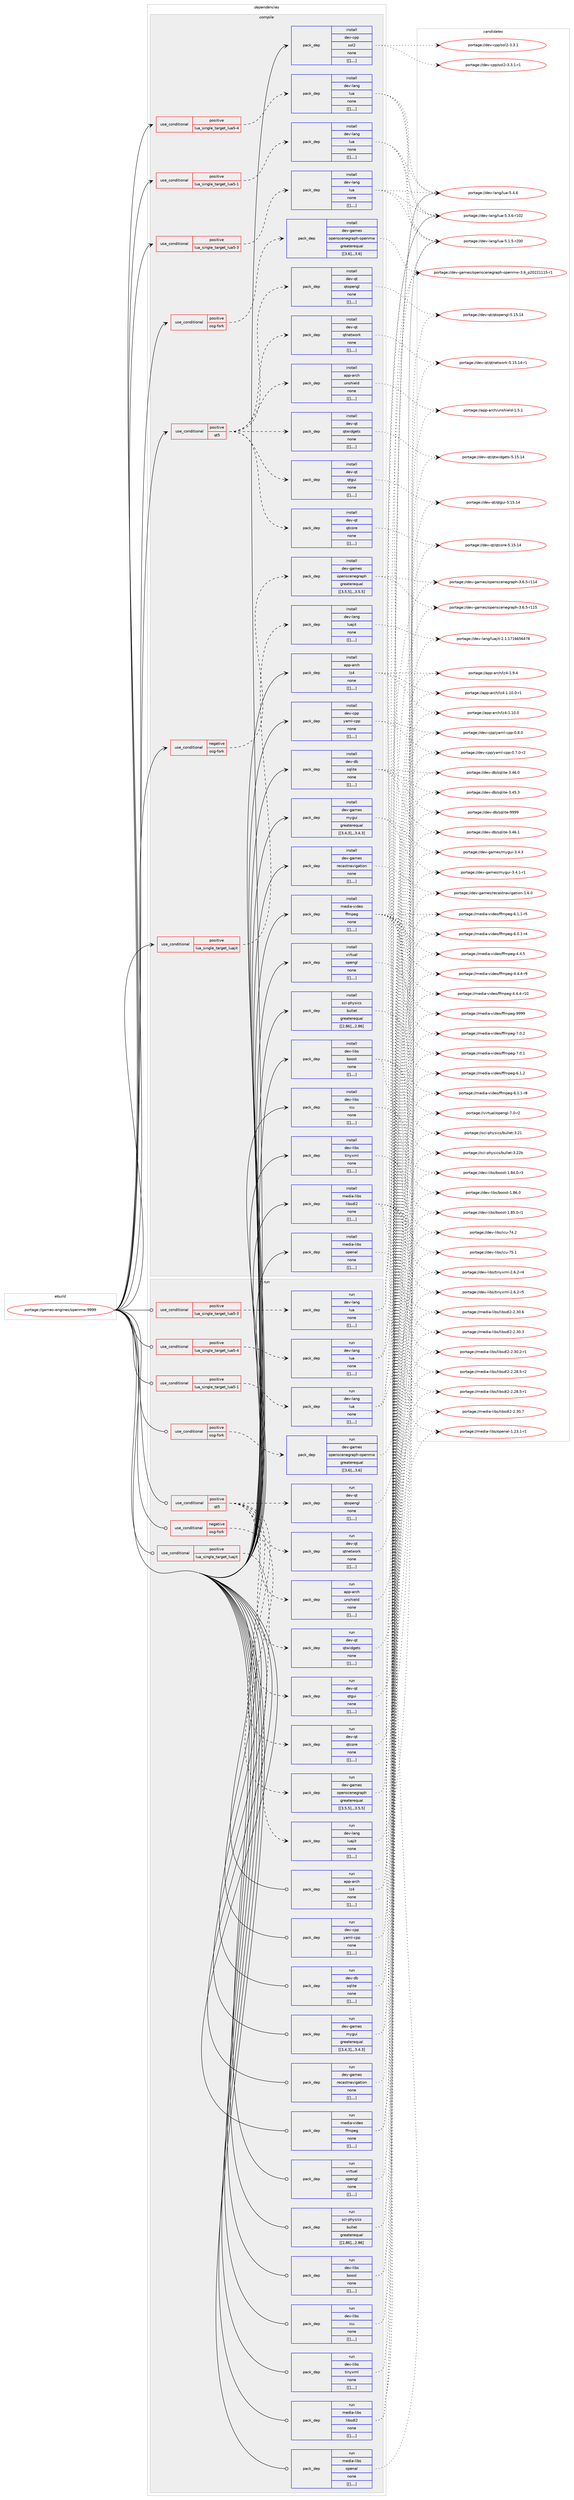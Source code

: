 digraph prolog {

# *************
# Graph options
# *************

newrank=true;
concentrate=true;
compound=true;
graph [rankdir=LR,fontname=Helvetica,fontsize=10,ranksep=1.5];#, ranksep=2.5, nodesep=0.2];
edge  [arrowhead=vee];
node  [fontname=Helvetica,fontsize=10];

# **********
# The ebuild
# **********

subgraph cluster_leftcol {
color=gray;
label=<<i>ebuild</i>>;
id [label="portage://games-engines/openmw-9999", color=red, width=4, href="../games-engines/openmw-9999.svg"];
}

# ****************
# The dependencies
# ****************

subgraph cluster_midcol {
color=gray;
label=<<i>dependencies</i>>;
subgraph cluster_compile {
fillcolor="#eeeeee";
style=filled;
label=<<i>compile</i>>;
subgraph cond65527 {
dependency232810 [label=<<TABLE BORDER="0" CELLBORDER="1" CELLSPACING="0" CELLPADDING="4"><TR><TD ROWSPAN="3" CELLPADDING="10">use_conditional</TD></TR><TR><TD>negative</TD></TR><TR><TD>osg-fork</TD></TR></TABLE>>, shape=none, color=red];
subgraph pack165798 {
dependency232811 [label=<<TABLE BORDER="0" CELLBORDER="1" CELLSPACING="0" CELLPADDING="4" WIDTH="220"><TR><TD ROWSPAN="6" CELLPADDING="30">pack_dep</TD></TR><TR><TD WIDTH="110">install</TD></TR><TR><TD>dev-games</TD></TR><TR><TD>openscenegraph</TD></TR><TR><TD>greaterequal</TD></TR><TR><TD>[[3,5,5],,,3.5.5]</TD></TR></TABLE>>, shape=none, color=blue];
}
dependency232810:e -> dependency232811:w [weight=20,style="dashed",arrowhead="vee"];
}
id:e -> dependency232810:w [weight=20,style="solid",arrowhead="vee"];
subgraph cond65528 {
dependency232812 [label=<<TABLE BORDER="0" CELLBORDER="1" CELLSPACING="0" CELLPADDING="4"><TR><TD ROWSPAN="3" CELLPADDING="10">use_conditional</TD></TR><TR><TD>positive</TD></TR><TR><TD>lua_single_target_lua5-1</TD></TR></TABLE>>, shape=none, color=red];
subgraph pack165799 {
dependency232813 [label=<<TABLE BORDER="0" CELLBORDER="1" CELLSPACING="0" CELLPADDING="4" WIDTH="220"><TR><TD ROWSPAN="6" CELLPADDING="30">pack_dep</TD></TR><TR><TD WIDTH="110">install</TD></TR><TR><TD>dev-lang</TD></TR><TR><TD>lua</TD></TR><TR><TD>none</TD></TR><TR><TD>[[],,,,]</TD></TR></TABLE>>, shape=none, color=blue];
}
dependency232812:e -> dependency232813:w [weight=20,style="dashed",arrowhead="vee"];
}
id:e -> dependency232812:w [weight=20,style="solid",arrowhead="vee"];
subgraph cond65529 {
dependency232814 [label=<<TABLE BORDER="0" CELLBORDER="1" CELLSPACING="0" CELLPADDING="4"><TR><TD ROWSPAN="3" CELLPADDING="10">use_conditional</TD></TR><TR><TD>positive</TD></TR><TR><TD>lua_single_target_lua5-3</TD></TR></TABLE>>, shape=none, color=red];
subgraph pack165800 {
dependency232815 [label=<<TABLE BORDER="0" CELLBORDER="1" CELLSPACING="0" CELLPADDING="4" WIDTH="220"><TR><TD ROWSPAN="6" CELLPADDING="30">pack_dep</TD></TR><TR><TD WIDTH="110">install</TD></TR><TR><TD>dev-lang</TD></TR><TR><TD>lua</TD></TR><TR><TD>none</TD></TR><TR><TD>[[],,,,]</TD></TR></TABLE>>, shape=none, color=blue];
}
dependency232814:e -> dependency232815:w [weight=20,style="dashed",arrowhead="vee"];
}
id:e -> dependency232814:w [weight=20,style="solid",arrowhead="vee"];
subgraph cond65530 {
dependency232816 [label=<<TABLE BORDER="0" CELLBORDER="1" CELLSPACING="0" CELLPADDING="4"><TR><TD ROWSPAN="3" CELLPADDING="10">use_conditional</TD></TR><TR><TD>positive</TD></TR><TR><TD>lua_single_target_lua5-4</TD></TR></TABLE>>, shape=none, color=red];
subgraph pack165801 {
dependency232817 [label=<<TABLE BORDER="0" CELLBORDER="1" CELLSPACING="0" CELLPADDING="4" WIDTH="220"><TR><TD ROWSPAN="6" CELLPADDING="30">pack_dep</TD></TR><TR><TD WIDTH="110">install</TD></TR><TR><TD>dev-lang</TD></TR><TR><TD>lua</TD></TR><TR><TD>none</TD></TR><TR><TD>[[],,,,]</TD></TR></TABLE>>, shape=none, color=blue];
}
dependency232816:e -> dependency232817:w [weight=20,style="dashed",arrowhead="vee"];
}
id:e -> dependency232816:w [weight=20,style="solid",arrowhead="vee"];
subgraph cond65531 {
dependency232818 [label=<<TABLE BORDER="0" CELLBORDER="1" CELLSPACING="0" CELLPADDING="4"><TR><TD ROWSPAN="3" CELLPADDING="10">use_conditional</TD></TR><TR><TD>positive</TD></TR><TR><TD>lua_single_target_luajit</TD></TR></TABLE>>, shape=none, color=red];
subgraph pack165802 {
dependency232819 [label=<<TABLE BORDER="0" CELLBORDER="1" CELLSPACING="0" CELLPADDING="4" WIDTH="220"><TR><TD ROWSPAN="6" CELLPADDING="30">pack_dep</TD></TR><TR><TD WIDTH="110">install</TD></TR><TR><TD>dev-lang</TD></TR><TR><TD>luajit</TD></TR><TR><TD>none</TD></TR><TR><TD>[[],,,,]</TD></TR></TABLE>>, shape=none, color=blue];
}
dependency232818:e -> dependency232819:w [weight=20,style="dashed",arrowhead="vee"];
}
id:e -> dependency232818:w [weight=20,style="solid",arrowhead="vee"];
subgraph cond65532 {
dependency232820 [label=<<TABLE BORDER="0" CELLBORDER="1" CELLSPACING="0" CELLPADDING="4"><TR><TD ROWSPAN="3" CELLPADDING="10">use_conditional</TD></TR><TR><TD>positive</TD></TR><TR><TD>osg-fork</TD></TR></TABLE>>, shape=none, color=red];
subgraph pack165803 {
dependency232821 [label=<<TABLE BORDER="0" CELLBORDER="1" CELLSPACING="0" CELLPADDING="4" WIDTH="220"><TR><TD ROWSPAN="6" CELLPADDING="30">pack_dep</TD></TR><TR><TD WIDTH="110">install</TD></TR><TR><TD>dev-games</TD></TR><TR><TD>openscenegraph-openmw</TD></TR><TR><TD>greaterequal</TD></TR><TR><TD>[[3,6],,,3.6]</TD></TR></TABLE>>, shape=none, color=blue];
}
dependency232820:e -> dependency232821:w [weight=20,style="dashed",arrowhead="vee"];
}
id:e -> dependency232820:w [weight=20,style="solid",arrowhead="vee"];
subgraph cond65533 {
dependency232822 [label=<<TABLE BORDER="0" CELLBORDER="1" CELLSPACING="0" CELLPADDING="4"><TR><TD ROWSPAN="3" CELLPADDING="10">use_conditional</TD></TR><TR><TD>positive</TD></TR><TR><TD>qt5</TD></TR></TABLE>>, shape=none, color=red];
subgraph pack165804 {
dependency232823 [label=<<TABLE BORDER="0" CELLBORDER="1" CELLSPACING="0" CELLPADDING="4" WIDTH="220"><TR><TD ROWSPAN="6" CELLPADDING="30">pack_dep</TD></TR><TR><TD WIDTH="110">install</TD></TR><TR><TD>app-arch</TD></TR><TR><TD>unshield</TD></TR><TR><TD>none</TD></TR><TR><TD>[[],,,,]</TD></TR></TABLE>>, shape=none, color=blue];
}
dependency232822:e -> dependency232823:w [weight=20,style="dashed",arrowhead="vee"];
subgraph pack165805 {
dependency232824 [label=<<TABLE BORDER="0" CELLBORDER="1" CELLSPACING="0" CELLPADDING="4" WIDTH="220"><TR><TD ROWSPAN="6" CELLPADDING="30">pack_dep</TD></TR><TR><TD WIDTH="110">install</TD></TR><TR><TD>dev-qt</TD></TR><TR><TD>qtcore</TD></TR><TR><TD>none</TD></TR><TR><TD>[[],,,,]</TD></TR></TABLE>>, shape=none, color=blue];
}
dependency232822:e -> dependency232824:w [weight=20,style="dashed",arrowhead="vee"];
subgraph pack165806 {
dependency232825 [label=<<TABLE BORDER="0" CELLBORDER="1" CELLSPACING="0" CELLPADDING="4" WIDTH="220"><TR><TD ROWSPAN="6" CELLPADDING="30">pack_dep</TD></TR><TR><TD WIDTH="110">install</TD></TR><TR><TD>dev-qt</TD></TR><TR><TD>qtgui</TD></TR><TR><TD>none</TD></TR><TR><TD>[[],,,,]</TD></TR></TABLE>>, shape=none, color=blue];
}
dependency232822:e -> dependency232825:w [weight=20,style="dashed",arrowhead="vee"];
subgraph pack165807 {
dependency232826 [label=<<TABLE BORDER="0" CELLBORDER="1" CELLSPACING="0" CELLPADDING="4" WIDTH="220"><TR><TD ROWSPAN="6" CELLPADDING="30">pack_dep</TD></TR><TR><TD WIDTH="110">install</TD></TR><TR><TD>dev-qt</TD></TR><TR><TD>qtnetwork</TD></TR><TR><TD>none</TD></TR><TR><TD>[[],,,,]</TD></TR></TABLE>>, shape=none, color=blue];
}
dependency232822:e -> dependency232826:w [weight=20,style="dashed",arrowhead="vee"];
subgraph pack165808 {
dependency232827 [label=<<TABLE BORDER="0" CELLBORDER="1" CELLSPACING="0" CELLPADDING="4" WIDTH="220"><TR><TD ROWSPAN="6" CELLPADDING="30">pack_dep</TD></TR><TR><TD WIDTH="110">install</TD></TR><TR><TD>dev-qt</TD></TR><TR><TD>qtopengl</TD></TR><TR><TD>none</TD></TR><TR><TD>[[],,,,]</TD></TR></TABLE>>, shape=none, color=blue];
}
dependency232822:e -> dependency232827:w [weight=20,style="dashed",arrowhead="vee"];
subgraph pack165809 {
dependency232828 [label=<<TABLE BORDER="0" CELLBORDER="1" CELLSPACING="0" CELLPADDING="4" WIDTH="220"><TR><TD ROWSPAN="6" CELLPADDING="30">pack_dep</TD></TR><TR><TD WIDTH="110">install</TD></TR><TR><TD>dev-qt</TD></TR><TR><TD>qtwidgets</TD></TR><TR><TD>none</TD></TR><TR><TD>[[],,,,]</TD></TR></TABLE>>, shape=none, color=blue];
}
dependency232822:e -> dependency232828:w [weight=20,style="dashed",arrowhead="vee"];
}
id:e -> dependency232822:w [weight=20,style="solid",arrowhead="vee"];
subgraph pack165810 {
dependency232829 [label=<<TABLE BORDER="0" CELLBORDER="1" CELLSPACING="0" CELLPADDING="4" WIDTH="220"><TR><TD ROWSPAN="6" CELLPADDING="30">pack_dep</TD></TR><TR><TD WIDTH="110">install</TD></TR><TR><TD>app-arch</TD></TR><TR><TD>lz4</TD></TR><TR><TD>none</TD></TR><TR><TD>[[],,,,]</TD></TR></TABLE>>, shape=none, color=blue];
}
id:e -> dependency232829:w [weight=20,style="solid",arrowhead="vee"];
subgraph pack165811 {
dependency232830 [label=<<TABLE BORDER="0" CELLBORDER="1" CELLSPACING="0" CELLPADDING="4" WIDTH="220"><TR><TD ROWSPAN="6" CELLPADDING="30">pack_dep</TD></TR><TR><TD WIDTH="110">install</TD></TR><TR><TD>dev-cpp</TD></TR><TR><TD>sol2</TD></TR><TR><TD>none</TD></TR><TR><TD>[[],,,,]</TD></TR></TABLE>>, shape=none, color=blue];
}
id:e -> dependency232830:w [weight=20,style="solid",arrowhead="vee"];
subgraph pack165812 {
dependency232831 [label=<<TABLE BORDER="0" CELLBORDER="1" CELLSPACING="0" CELLPADDING="4" WIDTH="220"><TR><TD ROWSPAN="6" CELLPADDING="30">pack_dep</TD></TR><TR><TD WIDTH="110">install</TD></TR><TR><TD>dev-cpp</TD></TR><TR><TD>yaml-cpp</TD></TR><TR><TD>none</TD></TR><TR><TD>[[],,,,]</TD></TR></TABLE>>, shape=none, color=blue];
}
id:e -> dependency232831:w [weight=20,style="solid",arrowhead="vee"];
subgraph pack165813 {
dependency232832 [label=<<TABLE BORDER="0" CELLBORDER="1" CELLSPACING="0" CELLPADDING="4" WIDTH="220"><TR><TD ROWSPAN="6" CELLPADDING="30">pack_dep</TD></TR><TR><TD WIDTH="110">install</TD></TR><TR><TD>dev-db</TD></TR><TR><TD>sqlite</TD></TR><TR><TD>none</TD></TR><TR><TD>[[],,,,]</TD></TR></TABLE>>, shape=none, color=blue];
}
id:e -> dependency232832:w [weight=20,style="solid",arrowhead="vee"];
subgraph pack165814 {
dependency232833 [label=<<TABLE BORDER="0" CELLBORDER="1" CELLSPACING="0" CELLPADDING="4" WIDTH="220"><TR><TD ROWSPAN="6" CELLPADDING="30">pack_dep</TD></TR><TR><TD WIDTH="110">install</TD></TR><TR><TD>dev-games</TD></TR><TR><TD>mygui</TD></TR><TR><TD>greaterequal</TD></TR><TR><TD>[[3,4,3],,,3.4.3]</TD></TR></TABLE>>, shape=none, color=blue];
}
id:e -> dependency232833:w [weight=20,style="solid",arrowhead="vee"];
subgraph pack165815 {
dependency232834 [label=<<TABLE BORDER="0" CELLBORDER="1" CELLSPACING="0" CELLPADDING="4" WIDTH="220"><TR><TD ROWSPAN="6" CELLPADDING="30">pack_dep</TD></TR><TR><TD WIDTH="110">install</TD></TR><TR><TD>dev-games</TD></TR><TR><TD>recastnavigation</TD></TR><TR><TD>none</TD></TR><TR><TD>[[],,,,]</TD></TR></TABLE>>, shape=none, color=blue];
}
id:e -> dependency232834:w [weight=20,style="solid",arrowhead="vee"];
subgraph pack165816 {
dependency232835 [label=<<TABLE BORDER="0" CELLBORDER="1" CELLSPACING="0" CELLPADDING="4" WIDTH="220"><TR><TD ROWSPAN="6" CELLPADDING="30">pack_dep</TD></TR><TR><TD WIDTH="110">install</TD></TR><TR><TD>dev-libs</TD></TR><TR><TD>boost</TD></TR><TR><TD>none</TD></TR><TR><TD>[[],,,,]</TD></TR></TABLE>>, shape=none, color=blue];
}
id:e -> dependency232835:w [weight=20,style="solid",arrowhead="vee"];
subgraph pack165817 {
dependency232836 [label=<<TABLE BORDER="0" CELLBORDER="1" CELLSPACING="0" CELLPADDING="4" WIDTH="220"><TR><TD ROWSPAN="6" CELLPADDING="30">pack_dep</TD></TR><TR><TD WIDTH="110">install</TD></TR><TR><TD>dev-libs</TD></TR><TR><TD>icu</TD></TR><TR><TD>none</TD></TR><TR><TD>[[],,,,]</TD></TR></TABLE>>, shape=none, color=blue];
}
id:e -> dependency232836:w [weight=20,style="solid",arrowhead="vee"];
subgraph pack165818 {
dependency232837 [label=<<TABLE BORDER="0" CELLBORDER="1" CELLSPACING="0" CELLPADDING="4" WIDTH="220"><TR><TD ROWSPAN="6" CELLPADDING="30">pack_dep</TD></TR><TR><TD WIDTH="110">install</TD></TR><TR><TD>dev-libs</TD></TR><TR><TD>tinyxml</TD></TR><TR><TD>none</TD></TR><TR><TD>[[],,,,]</TD></TR></TABLE>>, shape=none, color=blue];
}
id:e -> dependency232837:w [weight=20,style="solid",arrowhead="vee"];
subgraph pack165819 {
dependency232838 [label=<<TABLE BORDER="0" CELLBORDER="1" CELLSPACING="0" CELLPADDING="4" WIDTH="220"><TR><TD ROWSPAN="6" CELLPADDING="30">pack_dep</TD></TR><TR><TD WIDTH="110">install</TD></TR><TR><TD>media-libs</TD></TR><TR><TD>libsdl2</TD></TR><TR><TD>none</TD></TR><TR><TD>[[],,,,]</TD></TR></TABLE>>, shape=none, color=blue];
}
id:e -> dependency232838:w [weight=20,style="solid",arrowhead="vee"];
subgraph pack165820 {
dependency232839 [label=<<TABLE BORDER="0" CELLBORDER="1" CELLSPACING="0" CELLPADDING="4" WIDTH="220"><TR><TD ROWSPAN="6" CELLPADDING="30">pack_dep</TD></TR><TR><TD WIDTH="110">install</TD></TR><TR><TD>media-libs</TD></TR><TR><TD>openal</TD></TR><TR><TD>none</TD></TR><TR><TD>[[],,,,]</TD></TR></TABLE>>, shape=none, color=blue];
}
id:e -> dependency232839:w [weight=20,style="solid",arrowhead="vee"];
subgraph pack165821 {
dependency232840 [label=<<TABLE BORDER="0" CELLBORDER="1" CELLSPACING="0" CELLPADDING="4" WIDTH="220"><TR><TD ROWSPAN="6" CELLPADDING="30">pack_dep</TD></TR><TR><TD WIDTH="110">install</TD></TR><TR><TD>media-video</TD></TR><TR><TD>ffmpeg</TD></TR><TR><TD>none</TD></TR><TR><TD>[[],,,,]</TD></TR></TABLE>>, shape=none, color=blue];
}
id:e -> dependency232840:w [weight=20,style="solid",arrowhead="vee"];
subgraph pack165822 {
dependency232841 [label=<<TABLE BORDER="0" CELLBORDER="1" CELLSPACING="0" CELLPADDING="4" WIDTH="220"><TR><TD ROWSPAN="6" CELLPADDING="30">pack_dep</TD></TR><TR><TD WIDTH="110">install</TD></TR><TR><TD>sci-physics</TD></TR><TR><TD>bullet</TD></TR><TR><TD>greaterequal</TD></TR><TR><TD>[[2,86],,,2.86]</TD></TR></TABLE>>, shape=none, color=blue];
}
id:e -> dependency232841:w [weight=20,style="solid",arrowhead="vee"];
subgraph pack165823 {
dependency232842 [label=<<TABLE BORDER="0" CELLBORDER="1" CELLSPACING="0" CELLPADDING="4" WIDTH="220"><TR><TD ROWSPAN="6" CELLPADDING="30">pack_dep</TD></TR><TR><TD WIDTH="110">install</TD></TR><TR><TD>virtual</TD></TR><TR><TD>opengl</TD></TR><TR><TD>none</TD></TR><TR><TD>[[],,,,]</TD></TR></TABLE>>, shape=none, color=blue];
}
id:e -> dependency232842:w [weight=20,style="solid",arrowhead="vee"];
}
subgraph cluster_compileandrun {
fillcolor="#eeeeee";
style=filled;
label=<<i>compile and run</i>>;
}
subgraph cluster_run {
fillcolor="#eeeeee";
style=filled;
label=<<i>run</i>>;
subgraph cond65534 {
dependency232843 [label=<<TABLE BORDER="0" CELLBORDER="1" CELLSPACING="0" CELLPADDING="4"><TR><TD ROWSPAN="3" CELLPADDING="10">use_conditional</TD></TR><TR><TD>negative</TD></TR><TR><TD>osg-fork</TD></TR></TABLE>>, shape=none, color=red];
subgraph pack165824 {
dependency232844 [label=<<TABLE BORDER="0" CELLBORDER="1" CELLSPACING="0" CELLPADDING="4" WIDTH="220"><TR><TD ROWSPAN="6" CELLPADDING="30">pack_dep</TD></TR><TR><TD WIDTH="110">run</TD></TR><TR><TD>dev-games</TD></TR><TR><TD>openscenegraph</TD></TR><TR><TD>greaterequal</TD></TR><TR><TD>[[3,5,5],,,3.5.5]</TD></TR></TABLE>>, shape=none, color=blue];
}
dependency232843:e -> dependency232844:w [weight=20,style="dashed",arrowhead="vee"];
}
id:e -> dependency232843:w [weight=20,style="solid",arrowhead="odot"];
subgraph cond65535 {
dependency232845 [label=<<TABLE BORDER="0" CELLBORDER="1" CELLSPACING="0" CELLPADDING="4"><TR><TD ROWSPAN="3" CELLPADDING="10">use_conditional</TD></TR><TR><TD>positive</TD></TR><TR><TD>lua_single_target_lua5-1</TD></TR></TABLE>>, shape=none, color=red];
subgraph pack165825 {
dependency232846 [label=<<TABLE BORDER="0" CELLBORDER="1" CELLSPACING="0" CELLPADDING="4" WIDTH="220"><TR><TD ROWSPAN="6" CELLPADDING="30">pack_dep</TD></TR><TR><TD WIDTH="110">run</TD></TR><TR><TD>dev-lang</TD></TR><TR><TD>lua</TD></TR><TR><TD>none</TD></TR><TR><TD>[[],,,,]</TD></TR></TABLE>>, shape=none, color=blue];
}
dependency232845:e -> dependency232846:w [weight=20,style="dashed",arrowhead="vee"];
}
id:e -> dependency232845:w [weight=20,style="solid",arrowhead="odot"];
subgraph cond65536 {
dependency232847 [label=<<TABLE BORDER="0" CELLBORDER="1" CELLSPACING="0" CELLPADDING="4"><TR><TD ROWSPAN="3" CELLPADDING="10">use_conditional</TD></TR><TR><TD>positive</TD></TR><TR><TD>lua_single_target_lua5-3</TD></TR></TABLE>>, shape=none, color=red];
subgraph pack165826 {
dependency232848 [label=<<TABLE BORDER="0" CELLBORDER="1" CELLSPACING="0" CELLPADDING="4" WIDTH="220"><TR><TD ROWSPAN="6" CELLPADDING="30">pack_dep</TD></TR><TR><TD WIDTH="110">run</TD></TR><TR><TD>dev-lang</TD></TR><TR><TD>lua</TD></TR><TR><TD>none</TD></TR><TR><TD>[[],,,,]</TD></TR></TABLE>>, shape=none, color=blue];
}
dependency232847:e -> dependency232848:w [weight=20,style="dashed",arrowhead="vee"];
}
id:e -> dependency232847:w [weight=20,style="solid",arrowhead="odot"];
subgraph cond65537 {
dependency232849 [label=<<TABLE BORDER="0" CELLBORDER="1" CELLSPACING="0" CELLPADDING="4"><TR><TD ROWSPAN="3" CELLPADDING="10">use_conditional</TD></TR><TR><TD>positive</TD></TR><TR><TD>lua_single_target_lua5-4</TD></TR></TABLE>>, shape=none, color=red];
subgraph pack165827 {
dependency232850 [label=<<TABLE BORDER="0" CELLBORDER="1" CELLSPACING="0" CELLPADDING="4" WIDTH="220"><TR><TD ROWSPAN="6" CELLPADDING="30">pack_dep</TD></TR><TR><TD WIDTH="110">run</TD></TR><TR><TD>dev-lang</TD></TR><TR><TD>lua</TD></TR><TR><TD>none</TD></TR><TR><TD>[[],,,,]</TD></TR></TABLE>>, shape=none, color=blue];
}
dependency232849:e -> dependency232850:w [weight=20,style="dashed",arrowhead="vee"];
}
id:e -> dependency232849:w [weight=20,style="solid",arrowhead="odot"];
subgraph cond65538 {
dependency232851 [label=<<TABLE BORDER="0" CELLBORDER="1" CELLSPACING="0" CELLPADDING="4"><TR><TD ROWSPAN="3" CELLPADDING="10">use_conditional</TD></TR><TR><TD>positive</TD></TR><TR><TD>lua_single_target_luajit</TD></TR></TABLE>>, shape=none, color=red];
subgraph pack165828 {
dependency232852 [label=<<TABLE BORDER="0" CELLBORDER="1" CELLSPACING="0" CELLPADDING="4" WIDTH="220"><TR><TD ROWSPAN="6" CELLPADDING="30">pack_dep</TD></TR><TR><TD WIDTH="110">run</TD></TR><TR><TD>dev-lang</TD></TR><TR><TD>luajit</TD></TR><TR><TD>none</TD></TR><TR><TD>[[],,,,]</TD></TR></TABLE>>, shape=none, color=blue];
}
dependency232851:e -> dependency232852:w [weight=20,style="dashed",arrowhead="vee"];
}
id:e -> dependency232851:w [weight=20,style="solid",arrowhead="odot"];
subgraph cond65539 {
dependency232853 [label=<<TABLE BORDER="0" CELLBORDER="1" CELLSPACING="0" CELLPADDING="4"><TR><TD ROWSPAN="3" CELLPADDING="10">use_conditional</TD></TR><TR><TD>positive</TD></TR><TR><TD>osg-fork</TD></TR></TABLE>>, shape=none, color=red];
subgraph pack165829 {
dependency232854 [label=<<TABLE BORDER="0" CELLBORDER="1" CELLSPACING="0" CELLPADDING="4" WIDTH="220"><TR><TD ROWSPAN="6" CELLPADDING="30">pack_dep</TD></TR><TR><TD WIDTH="110">run</TD></TR><TR><TD>dev-games</TD></TR><TR><TD>openscenegraph-openmw</TD></TR><TR><TD>greaterequal</TD></TR><TR><TD>[[3,6],,,3.6]</TD></TR></TABLE>>, shape=none, color=blue];
}
dependency232853:e -> dependency232854:w [weight=20,style="dashed",arrowhead="vee"];
}
id:e -> dependency232853:w [weight=20,style="solid",arrowhead="odot"];
subgraph cond65540 {
dependency232855 [label=<<TABLE BORDER="0" CELLBORDER="1" CELLSPACING="0" CELLPADDING="4"><TR><TD ROWSPAN="3" CELLPADDING="10">use_conditional</TD></TR><TR><TD>positive</TD></TR><TR><TD>qt5</TD></TR></TABLE>>, shape=none, color=red];
subgraph pack165830 {
dependency232856 [label=<<TABLE BORDER="0" CELLBORDER="1" CELLSPACING="0" CELLPADDING="4" WIDTH="220"><TR><TD ROWSPAN="6" CELLPADDING="30">pack_dep</TD></TR><TR><TD WIDTH="110">run</TD></TR><TR><TD>app-arch</TD></TR><TR><TD>unshield</TD></TR><TR><TD>none</TD></TR><TR><TD>[[],,,,]</TD></TR></TABLE>>, shape=none, color=blue];
}
dependency232855:e -> dependency232856:w [weight=20,style="dashed",arrowhead="vee"];
subgraph pack165831 {
dependency232857 [label=<<TABLE BORDER="0" CELLBORDER="1" CELLSPACING="0" CELLPADDING="4" WIDTH="220"><TR><TD ROWSPAN="6" CELLPADDING="30">pack_dep</TD></TR><TR><TD WIDTH="110">run</TD></TR><TR><TD>dev-qt</TD></TR><TR><TD>qtcore</TD></TR><TR><TD>none</TD></TR><TR><TD>[[],,,,]</TD></TR></TABLE>>, shape=none, color=blue];
}
dependency232855:e -> dependency232857:w [weight=20,style="dashed",arrowhead="vee"];
subgraph pack165832 {
dependency232858 [label=<<TABLE BORDER="0" CELLBORDER="1" CELLSPACING="0" CELLPADDING="4" WIDTH="220"><TR><TD ROWSPAN="6" CELLPADDING="30">pack_dep</TD></TR><TR><TD WIDTH="110">run</TD></TR><TR><TD>dev-qt</TD></TR><TR><TD>qtgui</TD></TR><TR><TD>none</TD></TR><TR><TD>[[],,,,]</TD></TR></TABLE>>, shape=none, color=blue];
}
dependency232855:e -> dependency232858:w [weight=20,style="dashed",arrowhead="vee"];
subgraph pack165833 {
dependency232859 [label=<<TABLE BORDER="0" CELLBORDER="1" CELLSPACING="0" CELLPADDING="4" WIDTH="220"><TR><TD ROWSPAN="6" CELLPADDING="30">pack_dep</TD></TR><TR><TD WIDTH="110">run</TD></TR><TR><TD>dev-qt</TD></TR><TR><TD>qtnetwork</TD></TR><TR><TD>none</TD></TR><TR><TD>[[],,,,]</TD></TR></TABLE>>, shape=none, color=blue];
}
dependency232855:e -> dependency232859:w [weight=20,style="dashed",arrowhead="vee"];
subgraph pack165834 {
dependency232860 [label=<<TABLE BORDER="0" CELLBORDER="1" CELLSPACING="0" CELLPADDING="4" WIDTH="220"><TR><TD ROWSPAN="6" CELLPADDING="30">pack_dep</TD></TR><TR><TD WIDTH="110">run</TD></TR><TR><TD>dev-qt</TD></TR><TR><TD>qtopengl</TD></TR><TR><TD>none</TD></TR><TR><TD>[[],,,,]</TD></TR></TABLE>>, shape=none, color=blue];
}
dependency232855:e -> dependency232860:w [weight=20,style="dashed",arrowhead="vee"];
subgraph pack165835 {
dependency232861 [label=<<TABLE BORDER="0" CELLBORDER="1" CELLSPACING="0" CELLPADDING="4" WIDTH="220"><TR><TD ROWSPAN="6" CELLPADDING="30">pack_dep</TD></TR><TR><TD WIDTH="110">run</TD></TR><TR><TD>dev-qt</TD></TR><TR><TD>qtwidgets</TD></TR><TR><TD>none</TD></TR><TR><TD>[[],,,,]</TD></TR></TABLE>>, shape=none, color=blue];
}
dependency232855:e -> dependency232861:w [weight=20,style="dashed",arrowhead="vee"];
}
id:e -> dependency232855:w [weight=20,style="solid",arrowhead="odot"];
subgraph pack165836 {
dependency232862 [label=<<TABLE BORDER="0" CELLBORDER="1" CELLSPACING="0" CELLPADDING="4" WIDTH="220"><TR><TD ROWSPAN="6" CELLPADDING="30">pack_dep</TD></TR><TR><TD WIDTH="110">run</TD></TR><TR><TD>app-arch</TD></TR><TR><TD>lz4</TD></TR><TR><TD>none</TD></TR><TR><TD>[[],,,,]</TD></TR></TABLE>>, shape=none, color=blue];
}
id:e -> dependency232862:w [weight=20,style="solid",arrowhead="odot"];
subgraph pack165837 {
dependency232863 [label=<<TABLE BORDER="0" CELLBORDER="1" CELLSPACING="0" CELLPADDING="4" WIDTH="220"><TR><TD ROWSPAN="6" CELLPADDING="30">pack_dep</TD></TR><TR><TD WIDTH="110">run</TD></TR><TR><TD>dev-cpp</TD></TR><TR><TD>yaml-cpp</TD></TR><TR><TD>none</TD></TR><TR><TD>[[],,,,]</TD></TR></TABLE>>, shape=none, color=blue];
}
id:e -> dependency232863:w [weight=20,style="solid",arrowhead="odot"];
subgraph pack165838 {
dependency232864 [label=<<TABLE BORDER="0" CELLBORDER="1" CELLSPACING="0" CELLPADDING="4" WIDTH="220"><TR><TD ROWSPAN="6" CELLPADDING="30">pack_dep</TD></TR><TR><TD WIDTH="110">run</TD></TR><TR><TD>dev-db</TD></TR><TR><TD>sqlite</TD></TR><TR><TD>none</TD></TR><TR><TD>[[],,,,]</TD></TR></TABLE>>, shape=none, color=blue];
}
id:e -> dependency232864:w [weight=20,style="solid",arrowhead="odot"];
subgraph pack165839 {
dependency232865 [label=<<TABLE BORDER="0" CELLBORDER="1" CELLSPACING="0" CELLPADDING="4" WIDTH="220"><TR><TD ROWSPAN="6" CELLPADDING="30">pack_dep</TD></TR><TR><TD WIDTH="110">run</TD></TR><TR><TD>dev-games</TD></TR><TR><TD>mygui</TD></TR><TR><TD>greaterequal</TD></TR><TR><TD>[[3,4,3],,,3.4.3]</TD></TR></TABLE>>, shape=none, color=blue];
}
id:e -> dependency232865:w [weight=20,style="solid",arrowhead="odot"];
subgraph pack165840 {
dependency232866 [label=<<TABLE BORDER="0" CELLBORDER="1" CELLSPACING="0" CELLPADDING="4" WIDTH="220"><TR><TD ROWSPAN="6" CELLPADDING="30">pack_dep</TD></TR><TR><TD WIDTH="110">run</TD></TR><TR><TD>dev-games</TD></TR><TR><TD>recastnavigation</TD></TR><TR><TD>none</TD></TR><TR><TD>[[],,,,]</TD></TR></TABLE>>, shape=none, color=blue];
}
id:e -> dependency232866:w [weight=20,style="solid",arrowhead="odot"];
subgraph pack165841 {
dependency232867 [label=<<TABLE BORDER="0" CELLBORDER="1" CELLSPACING="0" CELLPADDING="4" WIDTH="220"><TR><TD ROWSPAN="6" CELLPADDING="30">pack_dep</TD></TR><TR><TD WIDTH="110">run</TD></TR><TR><TD>dev-libs</TD></TR><TR><TD>boost</TD></TR><TR><TD>none</TD></TR><TR><TD>[[],,,,]</TD></TR></TABLE>>, shape=none, color=blue];
}
id:e -> dependency232867:w [weight=20,style="solid",arrowhead="odot"];
subgraph pack165842 {
dependency232868 [label=<<TABLE BORDER="0" CELLBORDER="1" CELLSPACING="0" CELLPADDING="4" WIDTH="220"><TR><TD ROWSPAN="6" CELLPADDING="30">pack_dep</TD></TR><TR><TD WIDTH="110">run</TD></TR><TR><TD>dev-libs</TD></TR><TR><TD>icu</TD></TR><TR><TD>none</TD></TR><TR><TD>[[],,,,]</TD></TR></TABLE>>, shape=none, color=blue];
}
id:e -> dependency232868:w [weight=20,style="solid",arrowhead="odot"];
subgraph pack165843 {
dependency232869 [label=<<TABLE BORDER="0" CELLBORDER="1" CELLSPACING="0" CELLPADDING="4" WIDTH="220"><TR><TD ROWSPAN="6" CELLPADDING="30">pack_dep</TD></TR><TR><TD WIDTH="110">run</TD></TR><TR><TD>dev-libs</TD></TR><TR><TD>tinyxml</TD></TR><TR><TD>none</TD></TR><TR><TD>[[],,,,]</TD></TR></TABLE>>, shape=none, color=blue];
}
id:e -> dependency232869:w [weight=20,style="solid",arrowhead="odot"];
subgraph pack165844 {
dependency232870 [label=<<TABLE BORDER="0" CELLBORDER="1" CELLSPACING="0" CELLPADDING="4" WIDTH="220"><TR><TD ROWSPAN="6" CELLPADDING="30">pack_dep</TD></TR><TR><TD WIDTH="110">run</TD></TR><TR><TD>media-libs</TD></TR><TR><TD>libsdl2</TD></TR><TR><TD>none</TD></TR><TR><TD>[[],,,,]</TD></TR></TABLE>>, shape=none, color=blue];
}
id:e -> dependency232870:w [weight=20,style="solid",arrowhead="odot"];
subgraph pack165845 {
dependency232871 [label=<<TABLE BORDER="0" CELLBORDER="1" CELLSPACING="0" CELLPADDING="4" WIDTH="220"><TR><TD ROWSPAN="6" CELLPADDING="30">pack_dep</TD></TR><TR><TD WIDTH="110">run</TD></TR><TR><TD>media-libs</TD></TR><TR><TD>openal</TD></TR><TR><TD>none</TD></TR><TR><TD>[[],,,,]</TD></TR></TABLE>>, shape=none, color=blue];
}
id:e -> dependency232871:w [weight=20,style="solid",arrowhead="odot"];
subgraph pack165846 {
dependency232872 [label=<<TABLE BORDER="0" CELLBORDER="1" CELLSPACING="0" CELLPADDING="4" WIDTH="220"><TR><TD ROWSPAN="6" CELLPADDING="30">pack_dep</TD></TR><TR><TD WIDTH="110">run</TD></TR><TR><TD>media-video</TD></TR><TR><TD>ffmpeg</TD></TR><TR><TD>none</TD></TR><TR><TD>[[],,,,]</TD></TR></TABLE>>, shape=none, color=blue];
}
id:e -> dependency232872:w [weight=20,style="solid",arrowhead="odot"];
subgraph pack165847 {
dependency232873 [label=<<TABLE BORDER="0" CELLBORDER="1" CELLSPACING="0" CELLPADDING="4" WIDTH="220"><TR><TD ROWSPAN="6" CELLPADDING="30">pack_dep</TD></TR><TR><TD WIDTH="110">run</TD></TR><TR><TD>sci-physics</TD></TR><TR><TD>bullet</TD></TR><TR><TD>greaterequal</TD></TR><TR><TD>[[2,86],,,2.86]</TD></TR></TABLE>>, shape=none, color=blue];
}
id:e -> dependency232873:w [weight=20,style="solid",arrowhead="odot"];
subgraph pack165848 {
dependency232874 [label=<<TABLE BORDER="0" CELLBORDER="1" CELLSPACING="0" CELLPADDING="4" WIDTH="220"><TR><TD ROWSPAN="6" CELLPADDING="30">pack_dep</TD></TR><TR><TD WIDTH="110">run</TD></TR><TR><TD>virtual</TD></TR><TR><TD>opengl</TD></TR><TR><TD>none</TD></TR><TR><TD>[[],,,,]</TD></TR></TABLE>>, shape=none, color=blue];
}
id:e -> dependency232874:w [weight=20,style="solid",arrowhead="odot"];
}
}

# **************
# The candidates
# **************

subgraph cluster_choices {
rank=same;
color=gray;
label=<<i>candidates</i>>;

subgraph choice165798 {
color=black;
nodesep=1;
choice100101118451039710910111547111112101110115991011101011031149711210445514654465345114494953 [label="portage://dev-games/openscenegraph-3.6.5-r115", color=red, width=4,href="../dev-games/openscenegraph-3.6.5-r115.svg"];
choice100101118451039710910111547111112101110115991011101011031149711210445514654465345114494952 [label="portage://dev-games/openscenegraph-3.6.5-r114", color=red, width=4,href="../dev-games/openscenegraph-3.6.5-r114.svg"];
dependency232811:e -> choice100101118451039710910111547111112101110115991011101011031149711210445514654465345114494953:w [style=dotted,weight="100"];
dependency232811:e -> choice100101118451039710910111547111112101110115991011101011031149711210445514654465345114494952:w [style=dotted,weight="100"];
}
subgraph choice165799 {
color=black;
nodesep=1;
choice10010111845108971101034710811797455346524654 [label="portage://dev-lang/lua-5.4.6", color=red, width=4,href="../dev-lang/lua-5.4.6.svg"];
choice1001011184510897110103471081179745534651465445114494850 [label="portage://dev-lang/lua-5.3.6-r102", color=red, width=4,href="../dev-lang/lua-5.3.6-r102.svg"];
choice1001011184510897110103471081179745534649465345114504848 [label="portage://dev-lang/lua-5.1.5-r200", color=red, width=4,href="../dev-lang/lua-5.1.5-r200.svg"];
dependency232813:e -> choice10010111845108971101034710811797455346524654:w [style=dotted,weight="100"];
dependency232813:e -> choice1001011184510897110103471081179745534651465445114494850:w [style=dotted,weight="100"];
dependency232813:e -> choice1001011184510897110103471081179745534649465345114504848:w [style=dotted,weight="100"];
}
subgraph choice165800 {
color=black;
nodesep=1;
choice10010111845108971101034710811797455346524654 [label="portage://dev-lang/lua-5.4.6", color=red, width=4,href="../dev-lang/lua-5.4.6.svg"];
choice1001011184510897110103471081179745534651465445114494850 [label="portage://dev-lang/lua-5.3.6-r102", color=red, width=4,href="../dev-lang/lua-5.3.6-r102.svg"];
choice1001011184510897110103471081179745534649465345114504848 [label="portage://dev-lang/lua-5.1.5-r200", color=red, width=4,href="../dev-lang/lua-5.1.5-r200.svg"];
dependency232815:e -> choice10010111845108971101034710811797455346524654:w [style=dotted,weight="100"];
dependency232815:e -> choice1001011184510897110103471081179745534651465445114494850:w [style=dotted,weight="100"];
dependency232815:e -> choice1001011184510897110103471081179745534649465345114504848:w [style=dotted,weight="100"];
}
subgraph choice165801 {
color=black;
nodesep=1;
choice10010111845108971101034710811797455346524654 [label="portage://dev-lang/lua-5.4.6", color=red, width=4,href="../dev-lang/lua-5.4.6.svg"];
choice1001011184510897110103471081179745534651465445114494850 [label="portage://dev-lang/lua-5.3.6-r102", color=red, width=4,href="../dev-lang/lua-5.3.6-r102.svg"];
choice1001011184510897110103471081179745534649465345114504848 [label="portage://dev-lang/lua-5.1.5-r200", color=red, width=4,href="../dev-lang/lua-5.1.5-r200.svg"];
dependency232817:e -> choice10010111845108971101034710811797455346524654:w [style=dotted,weight="100"];
dependency232817:e -> choice1001011184510897110103471081179745534651465445114494850:w [style=dotted,weight="100"];
dependency232817:e -> choice1001011184510897110103471081179745534649465345114504848:w [style=dotted,weight="100"];
}
subgraph choice165802 {
color=black;
nodesep=1;
choice10010111845108971101034710811797106105116455046494649554954545354525556 [label="portage://dev-lang/luajit-2.1.1716656478", color=red, width=4,href="../dev-lang/luajit-2.1.1716656478.svg"];
dependency232819:e -> choice10010111845108971101034710811797106105116455046494649554954545354525556:w [style=dotted,weight="100"];
}
subgraph choice165803 {
color=black;
nodesep=1;
choice100101118451039710910111547111112101110115991011101011031149711210445111112101110109119455146549511250485050494949534511449 [label="portage://dev-games/openscenegraph-openmw-3.6_p20221115-r1", color=red, width=4,href="../dev-games/openscenegraph-openmw-3.6_p20221115-r1.svg"];
dependency232821:e -> choice100101118451039710910111547111112101110115991011101011031149711210445111112101110109119455146549511250485050494949534511449:w [style=dotted,weight="100"];
}
subgraph choice165804 {
color=black;
nodesep=1;
choice9711211245971149910447117110115104105101108100454946534649 [label="portage://app-arch/unshield-1.5.1", color=red, width=4,href="../app-arch/unshield-1.5.1.svg"];
dependency232823:e -> choice9711211245971149910447117110115104105101108100454946534649:w [style=dotted,weight="100"];
}
subgraph choice165805 {
color=black;
nodesep=1;
choice1001011184511311647113116991111141014553464953464952 [label="portage://dev-qt/qtcore-5.15.14", color=red, width=4,href="../dev-qt/qtcore-5.15.14.svg"];
dependency232824:e -> choice1001011184511311647113116991111141014553464953464952:w [style=dotted,weight="100"];
}
subgraph choice165806 {
color=black;
nodesep=1;
choice10010111845113116471131161031171054553464953464952 [label="portage://dev-qt/qtgui-5.15.14", color=red, width=4,href="../dev-qt/qtgui-5.15.14.svg"];
dependency232825:e -> choice10010111845113116471131161031171054553464953464952:w [style=dotted,weight="100"];
}
subgraph choice165807 {
color=black;
nodesep=1;
choice100101118451131164711311611010111611911111410745534649534649524511449 [label="portage://dev-qt/qtnetwork-5.15.14-r1", color=red, width=4,href="../dev-qt/qtnetwork-5.15.14-r1.svg"];
dependency232826:e -> choice100101118451131164711311611010111611911111410745534649534649524511449:w [style=dotted,weight="100"];
}
subgraph choice165808 {
color=black;
nodesep=1;
choice10010111845113116471131161111121011101031084553464953464952 [label="portage://dev-qt/qtopengl-5.15.14", color=red, width=4,href="../dev-qt/qtopengl-5.15.14.svg"];
dependency232827:e -> choice10010111845113116471131161111121011101031084553464953464952:w [style=dotted,weight="100"];
}
subgraph choice165809 {
color=black;
nodesep=1;
choice10010111845113116471131161191051001031011161154553464953464952 [label="portage://dev-qt/qtwidgets-5.15.14", color=red, width=4,href="../dev-qt/qtwidgets-5.15.14.svg"];
dependency232828:e -> choice10010111845113116471131161191051001031011161154553464953464952:w [style=dotted,weight="100"];
}
subgraph choice165810 {
color=black;
nodesep=1;
choice971121124597114991044710812252454946494846484511449 [label="portage://app-arch/lz4-1.10.0-r1", color=red, width=4,href="../app-arch/lz4-1.10.0-r1.svg"];
choice97112112459711499104471081225245494649484648 [label="portage://app-arch/lz4-1.10.0", color=red, width=4,href="../app-arch/lz4-1.10.0.svg"];
choice971121124597114991044710812252454946574652 [label="portage://app-arch/lz4-1.9.4", color=red, width=4,href="../app-arch/lz4-1.9.4.svg"];
dependency232829:e -> choice971121124597114991044710812252454946494846484511449:w [style=dotted,weight="100"];
dependency232829:e -> choice97112112459711499104471081225245494649484648:w [style=dotted,weight="100"];
dependency232829:e -> choice971121124597114991044710812252454946574652:w [style=dotted,weight="100"];
}
subgraph choice165811 {
color=black;
nodesep=1;
choice100101118459911211247115111108504551465146494511449 [label="portage://dev-cpp/sol2-3.3.1-r1", color=red, width=4,href="../dev-cpp/sol2-3.3.1-r1.svg"];
choice10010111845991121124711511110850455146514649 [label="portage://dev-cpp/sol2-3.3.1", color=red, width=4,href="../dev-cpp/sol2-3.3.1.svg"];
dependency232830:e -> choice100101118459911211247115111108504551465146494511449:w [style=dotted,weight="100"];
dependency232830:e -> choice10010111845991121124711511110850455146514649:w [style=dotted,weight="100"];
}
subgraph choice165812 {
color=black;
nodesep=1;
choice100101118459911211247121971091084599112112454846564648 [label="portage://dev-cpp/yaml-cpp-0.8.0", color=red, width=4,href="../dev-cpp/yaml-cpp-0.8.0.svg"];
choice1001011184599112112471219710910845991121124548465546484511450 [label="portage://dev-cpp/yaml-cpp-0.7.0-r2", color=red, width=4,href="../dev-cpp/yaml-cpp-0.7.0-r2.svg"];
dependency232831:e -> choice100101118459911211247121971091084599112112454846564648:w [style=dotted,weight="100"];
dependency232831:e -> choice1001011184599112112471219710910845991121124548465546484511450:w [style=dotted,weight="100"];
}
subgraph choice165813 {
color=black;
nodesep=1;
choice1001011184510098471151131081051161014557575757 [label="portage://dev-db/sqlite-9999", color=red, width=4,href="../dev-db/sqlite-9999.svg"];
choice10010111845100984711511310810511610145514652544649 [label="portage://dev-db/sqlite-3.46.1", color=red, width=4,href="../dev-db/sqlite-3.46.1.svg"];
choice10010111845100984711511310810511610145514652544648 [label="portage://dev-db/sqlite-3.46.0", color=red, width=4,href="../dev-db/sqlite-3.46.0.svg"];
choice10010111845100984711511310810511610145514652534651 [label="portage://dev-db/sqlite-3.45.3", color=red, width=4,href="../dev-db/sqlite-3.45.3.svg"];
dependency232832:e -> choice1001011184510098471151131081051161014557575757:w [style=dotted,weight="100"];
dependency232832:e -> choice10010111845100984711511310810511610145514652544649:w [style=dotted,weight="100"];
dependency232832:e -> choice10010111845100984711511310810511610145514652544648:w [style=dotted,weight="100"];
dependency232832:e -> choice10010111845100984711511310810511610145514652534651:w [style=dotted,weight="100"];
}
subgraph choice165814 {
color=black;
nodesep=1;
choice100101118451039710910111547109121103117105455146524651 [label="portage://dev-games/mygui-3.4.3", color=red, width=4,href="../dev-games/mygui-3.4.3.svg"];
choice1001011184510397109101115471091211031171054551465246494511449 [label="portage://dev-games/mygui-3.4.1-r1", color=red, width=4,href="../dev-games/mygui-3.4.1-r1.svg"];
dependency232833:e -> choice100101118451039710910111547109121103117105455146524651:w [style=dotted,weight="100"];
dependency232833:e -> choice1001011184510397109101115471091211031171054551465246494511449:w [style=dotted,weight="100"];
}
subgraph choice165815 {
color=black;
nodesep=1;
choice10010111845103971091011154711410199971151161109711810510397116105111110454946544648 [label="portage://dev-games/recastnavigation-1.6.0", color=red, width=4,href="../dev-games/recastnavigation-1.6.0.svg"];
dependency232834:e -> choice10010111845103971091011154711410199971151161109711810510397116105111110454946544648:w [style=dotted,weight="100"];
}
subgraph choice165816 {
color=black;
nodesep=1;
choice1001011184510810598115479811111111511645494656544648 [label="portage://dev-libs/boost-1.86.0", color=red, width=4,href="../dev-libs/boost-1.86.0.svg"];
choice10010111845108105981154798111111115116454946565346484511449 [label="portage://dev-libs/boost-1.85.0-r1", color=red, width=4,href="../dev-libs/boost-1.85.0-r1.svg"];
choice10010111845108105981154798111111115116454946565246484511451 [label="portage://dev-libs/boost-1.84.0-r3", color=red, width=4,href="../dev-libs/boost-1.84.0-r3.svg"];
dependency232835:e -> choice1001011184510810598115479811111111511645494656544648:w [style=dotted,weight="100"];
dependency232835:e -> choice10010111845108105981154798111111115116454946565346484511449:w [style=dotted,weight="100"];
dependency232835:e -> choice10010111845108105981154798111111115116454946565246484511451:w [style=dotted,weight="100"];
}
subgraph choice165817 {
color=black;
nodesep=1;
choice100101118451081059811547105991174555534649 [label="portage://dev-libs/icu-75.1", color=red, width=4,href="../dev-libs/icu-75.1.svg"];
choice100101118451081059811547105991174555524650 [label="portage://dev-libs/icu-74.2", color=red, width=4,href="../dev-libs/icu-74.2.svg"];
dependency232836:e -> choice100101118451081059811547105991174555534649:w [style=dotted,weight="100"];
dependency232836:e -> choice100101118451081059811547105991174555524650:w [style=dotted,weight="100"];
}
subgraph choice165818 {
color=black;
nodesep=1;
choice1001011184510810598115471161051101211201091084550465446504511453 [label="portage://dev-libs/tinyxml-2.6.2-r5", color=red, width=4,href="../dev-libs/tinyxml-2.6.2-r5.svg"];
choice1001011184510810598115471161051101211201091084550465446504511452 [label="portage://dev-libs/tinyxml-2.6.2-r4", color=red, width=4,href="../dev-libs/tinyxml-2.6.2-r4.svg"];
dependency232837:e -> choice1001011184510810598115471161051101211201091084550465446504511453:w [style=dotted,weight="100"];
dependency232837:e -> choice1001011184510810598115471161051101211201091084550465446504511452:w [style=dotted,weight="100"];
}
subgraph choice165819 {
color=black;
nodesep=1;
choice10910110010597451081059811547108105981151001085045504651484655 [label="portage://media-libs/libsdl2-2.30.7", color=red, width=4,href="../media-libs/libsdl2-2.30.7.svg"];
choice10910110010597451081059811547108105981151001085045504651484654 [label="portage://media-libs/libsdl2-2.30.6", color=red, width=4,href="../media-libs/libsdl2-2.30.6.svg"];
choice10910110010597451081059811547108105981151001085045504651484651 [label="portage://media-libs/libsdl2-2.30.3", color=red, width=4,href="../media-libs/libsdl2-2.30.3.svg"];
choice109101100105974510810598115471081059811510010850455046514846504511449 [label="portage://media-libs/libsdl2-2.30.2-r1", color=red, width=4,href="../media-libs/libsdl2-2.30.2-r1.svg"];
choice109101100105974510810598115471081059811510010850455046505646534511450 [label="portage://media-libs/libsdl2-2.28.5-r2", color=red, width=4,href="../media-libs/libsdl2-2.28.5-r2.svg"];
choice109101100105974510810598115471081059811510010850455046505646534511449 [label="portage://media-libs/libsdl2-2.28.5-r1", color=red, width=4,href="../media-libs/libsdl2-2.28.5-r1.svg"];
dependency232838:e -> choice10910110010597451081059811547108105981151001085045504651484655:w [style=dotted,weight="100"];
dependency232838:e -> choice10910110010597451081059811547108105981151001085045504651484654:w [style=dotted,weight="100"];
dependency232838:e -> choice10910110010597451081059811547108105981151001085045504651484651:w [style=dotted,weight="100"];
dependency232838:e -> choice109101100105974510810598115471081059811510010850455046514846504511449:w [style=dotted,weight="100"];
dependency232838:e -> choice109101100105974510810598115471081059811510010850455046505646534511450:w [style=dotted,weight="100"];
dependency232838:e -> choice109101100105974510810598115471081059811510010850455046505646534511449:w [style=dotted,weight="100"];
}
subgraph choice165820 {
color=black;
nodesep=1;
choice1091011001059745108105981154711111210111097108454946505146494511449 [label="portage://media-libs/openal-1.23.1-r1", color=red, width=4,href="../media-libs/openal-1.23.1-r1.svg"];
dependency232839:e -> choice1091011001059745108105981154711111210111097108454946505146494511449:w [style=dotted,weight="100"];
}
subgraph choice165821 {
color=black;
nodesep=1;
choice1091011001059745118105100101111471021021091121011034557575757 [label="portage://media-video/ffmpeg-9999", color=red, width=4,href="../media-video/ffmpeg-9999.svg"];
choice109101100105974511810510010111147102102109112101103455546484650 [label="portage://media-video/ffmpeg-7.0.2", color=red, width=4,href="../media-video/ffmpeg-7.0.2.svg"];
choice109101100105974511810510010111147102102109112101103455546484649 [label="portage://media-video/ffmpeg-7.0.1", color=red, width=4,href="../media-video/ffmpeg-7.0.1.svg"];
choice109101100105974511810510010111147102102109112101103455446494650 [label="portage://media-video/ffmpeg-6.1.2", color=red, width=4,href="../media-video/ffmpeg-6.1.2.svg"];
choice1091011001059745118105100101111471021021091121011034554464946494511456 [label="portage://media-video/ffmpeg-6.1.1-r8", color=red, width=4,href="../media-video/ffmpeg-6.1.1-r8.svg"];
choice1091011001059745118105100101111471021021091121011034554464946494511453 [label="portage://media-video/ffmpeg-6.1.1-r5", color=red, width=4,href="../media-video/ffmpeg-6.1.1-r5.svg"];
choice1091011001059745118105100101111471021021091121011034554464846494511452 [label="portage://media-video/ffmpeg-6.0.1-r4", color=red, width=4,href="../media-video/ffmpeg-6.0.1-r4.svg"];
choice109101100105974511810510010111147102102109112101103455246524653 [label="portage://media-video/ffmpeg-4.4.5", color=red, width=4,href="../media-video/ffmpeg-4.4.5.svg"];
choice1091011001059745118105100101111471021021091121011034552465246524511457 [label="portage://media-video/ffmpeg-4.4.4-r9", color=red, width=4,href="../media-video/ffmpeg-4.4.4-r9.svg"];
choice109101100105974511810510010111147102102109112101103455246524652451144948 [label="portage://media-video/ffmpeg-4.4.4-r10", color=red, width=4,href="../media-video/ffmpeg-4.4.4-r10.svg"];
dependency232840:e -> choice1091011001059745118105100101111471021021091121011034557575757:w [style=dotted,weight="100"];
dependency232840:e -> choice109101100105974511810510010111147102102109112101103455546484650:w [style=dotted,weight="100"];
dependency232840:e -> choice109101100105974511810510010111147102102109112101103455546484649:w [style=dotted,weight="100"];
dependency232840:e -> choice109101100105974511810510010111147102102109112101103455446494650:w [style=dotted,weight="100"];
dependency232840:e -> choice1091011001059745118105100101111471021021091121011034554464946494511456:w [style=dotted,weight="100"];
dependency232840:e -> choice1091011001059745118105100101111471021021091121011034554464946494511453:w [style=dotted,weight="100"];
dependency232840:e -> choice1091011001059745118105100101111471021021091121011034554464846494511452:w [style=dotted,weight="100"];
dependency232840:e -> choice109101100105974511810510010111147102102109112101103455246524653:w [style=dotted,weight="100"];
dependency232840:e -> choice1091011001059745118105100101111471021021091121011034552465246524511457:w [style=dotted,weight="100"];
dependency232840:e -> choice109101100105974511810510010111147102102109112101103455246524652451144948:w [style=dotted,weight="100"];
}
subgraph choice165822 {
color=black;
nodesep=1;
choice1159910545112104121115105991154798117108108101116455146505098 [label="portage://sci-physics/bullet-3.22b", color=red, width=4,href="../sci-physics/bullet-3.22b.svg"];
choice11599105451121041211151059911547981171081081011164551465049 [label="portage://sci-physics/bullet-3.21", color=red, width=4,href="../sci-physics/bullet-3.21.svg"];
dependency232841:e -> choice1159910545112104121115105991154798117108108101116455146505098:w [style=dotted,weight="100"];
dependency232841:e -> choice11599105451121041211151059911547981171081081011164551465049:w [style=dotted,weight="100"];
}
subgraph choice165823 {
color=black;
nodesep=1;
choice1181051141161179710847111112101110103108455546484511450 [label="portage://virtual/opengl-7.0-r2", color=red, width=4,href="../virtual/opengl-7.0-r2.svg"];
dependency232842:e -> choice1181051141161179710847111112101110103108455546484511450:w [style=dotted,weight="100"];
}
subgraph choice165824 {
color=black;
nodesep=1;
choice100101118451039710910111547111112101110115991011101011031149711210445514654465345114494953 [label="portage://dev-games/openscenegraph-3.6.5-r115", color=red, width=4,href="../dev-games/openscenegraph-3.6.5-r115.svg"];
choice100101118451039710910111547111112101110115991011101011031149711210445514654465345114494952 [label="portage://dev-games/openscenegraph-3.6.5-r114", color=red, width=4,href="../dev-games/openscenegraph-3.6.5-r114.svg"];
dependency232844:e -> choice100101118451039710910111547111112101110115991011101011031149711210445514654465345114494953:w [style=dotted,weight="100"];
dependency232844:e -> choice100101118451039710910111547111112101110115991011101011031149711210445514654465345114494952:w [style=dotted,weight="100"];
}
subgraph choice165825 {
color=black;
nodesep=1;
choice10010111845108971101034710811797455346524654 [label="portage://dev-lang/lua-5.4.6", color=red, width=4,href="../dev-lang/lua-5.4.6.svg"];
choice1001011184510897110103471081179745534651465445114494850 [label="portage://dev-lang/lua-5.3.6-r102", color=red, width=4,href="../dev-lang/lua-5.3.6-r102.svg"];
choice1001011184510897110103471081179745534649465345114504848 [label="portage://dev-lang/lua-5.1.5-r200", color=red, width=4,href="../dev-lang/lua-5.1.5-r200.svg"];
dependency232846:e -> choice10010111845108971101034710811797455346524654:w [style=dotted,weight="100"];
dependency232846:e -> choice1001011184510897110103471081179745534651465445114494850:w [style=dotted,weight="100"];
dependency232846:e -> choice1001011184510897110103471081179745534649465345114504848:w [style=dotted,weight="100"];
}
subgraph choice165826 {
color=black;
nodesep=1;
choice10010111845108971101034710811797455346524654 [label="portage://dev-lang/lua-5.4.6", color=red, width=4,href="../dev-lang/lua-5.4.6.svg"];
choice1001011184510897110103471081179745534651465445114494850 [label="portage://dev-lang/lua-5.3.6-r102", color=red, width=4,href="../dev-lang/lua-5.3.6-r102.svg"];
choice1001011184510897110103471081179745534649465345114504848 [label="portage://dev-lang/lua-5.1.5-r200", color=red, width=4,href="../dev-lang/lua-5.1.5-r200.svg"];
dependency232848:e -> choice10010111845108971101034710811797455346524654:w [style=dotted,weight="100"];
dependency232848:e -> choice1001011184510897110103471081179745534651465445114494850:w [style=dotted,weight="100"];
dependency232848:e -> choice1001011184510897110103471081179745534649465345114504848:w [style=dotted,weight="100"];
}
subgraph choice165827 {
color=black;
nodesep=1;
choice10010111845108971101034710811797455346524654 [label="portage://dev-lang/lua-5.4.6", color=red, width=4,href="../dev-lang/lua-5.4.6.svg"];
choice1001011184510897110103471081179745534651465445114494850 [label="portage://dev-lang/lua-5.3.6-r102", color=red, width=4,href="../dev-lang/lua-5.3.6-r102.svg"];
choice1001011184510897110103471081179745534649465345114504848 [label="portage://dev-lang/lua-5.1.5-r200", color=red, width=4,href="../dev-lang/lua-5.1.5-r200.svg"];
dependency232850:e -> choice10010111845108971101034710811797455346524654:w [style=dotted,weight="100"];
dependency232850:e -> choice1001011184510897110103471081179745534651465445114494850:w [style=dotted,weight="100"];
dependency232850:e -> choice1001011184510897110103471081179745534649465345114504848:w [style=dotted,weight="100"];
}
subgraph choice165828 {
color=black;
nodesep=1;
choice10010111845108971101034710811797106105116455046494649554954545354525556 [label="portage://dev-lang/luajit-2.1.1716656478", color=red, width=4,href="../dev-lang/luajit-2.1.1716656478.svg"];
dependency232852:e -> choice10010111845108971101034710811797106105116455046494649554954545354525556:w [style=dotted,weight="100"];
}
subgraph choice165829 {
color=black;
nodesep=1;
choice100101118451039710910111547111112101110115991011101011031149711210445111112101110109119455146549511250485050494949534511449 [label="portage://dev-games/openscenegraph-openmw-3.6_p20221115-r1", color=red, width=4,href="../dev-games/openscenegraph-openmw-3.6_p20221115-r1.svg"];
dependency232854:e -> choice100101118451039710910111547111112101110115991011101011031149711210445111112101110109119455146549511250485050494949534511449:w [style=dotted,weight="100"];
}
subgraph choice165830 {
color=black;
nodesep=1;
choice9711211245971149910447117110115104105101108100454946534649 [label="portage://app-arch/unshield-1.5.1", color=red, width=4,href="../app-arch/unshield-1.5.1.svg"];
dependency232856:e -> choice9711211245971149910447117110115104105101108100454946534649:w [style=dotted,weight="100"];
}
subgraph choice165831 {
color=black;
nodesep=1;
choice1001011184511311647113116991111141014553464953464952 [label="portage://dev-qt/qtcore-5.15.14", color=red, width=4,href="../dev-qt/qtcore-5.15.14.svg"];
dependency232857:e -> choice1001011184511311647113116991111141014553464953464952:w [style=dotted,weight="100"];
}
subgraph choice165832 {
color=black;
nodesep=1;
choice10010111845113116471131161031171054553464953464952 [label="portage://dev-qt/qtgui-5.15.14", color=red, width=4,href="../dev-qt/qtgui-5.15.14.svg"];
dependency232858:e -> choice10010111845113116471131161031171054553464953464952:w [style=dotted,weight="100"];
}
subgraph choice165833 {
color=black;
nodesep=1;
choice100101118451131164711311611010111611911111410745534649534649524511449 [label="portage://dev-qt/qtnetwork-5.15.14-r1", color=red, width=4,href="../dev-qt/qtnetwork-5.15.14-r1.svg"];
dependency232859:e -> choice100101118451131164711311611010111611911111410745534649534649524511449:w [style=dotted,weight="100"];
}
subgraph choice165834 {
color=black;
nodesep=1;
choice10010111845113116471131161111121011101031084553464953464952 [label="portage://dev-qt/qtopengl-5.15.14", color=red, width=4,href="../dev-qt/qtopengl-5.15.14.svg"];
dependency232860:e -> choice10010111845113116471131161111121011101031084553464953464952:w [style=dotted,weight="100"];
}
subgraph choice165835 {
color=black;
nodesep=1;
choice10010111845113116471131161191051001031011161154553464953464952 [label="portage://dev-qt/qtwidgets-5.15.14", color=red, width=4,href="../dev-qt/qtwidgets-5.15.14.svg"];
dependency232861:e -> choice10010111845113116471131161191051001031011161154553464953464952:w [style=dotted,weight="100"];
}
subgraph choice165836 {
color=black;
nodesep=1;
choice971121124597114991044710812252454946494846484511449 [label="portage://app-arch/lz4-1.10.0-r1", color=red, width=4,href="../app-arch/lz4-1.10.0-r1.svg"];
choice97112112459711499104471081225245494649484648 [label="portage://app-arch/lz4-1.10.0", color=red, width=4,href="../app-arch/lz4-1.10.0.svg"];
choice971121124597114991044710812252454946574652 [label="portage://app-arch/lz4-1.9.4", color=red, width=4,href="../app-arch/lz4-1.9.4.svg"];
dependency232862:e -> choice971121124597114991044710812252454946494846484511449:w [style=dotted,weight="100"];
dependency232862:e -> choice97112112459711499104471081225245494649484648:w [style=dotted,weight="100"];
dependency232862:e -> choice971121124597114991044710812252454946574652:w [style=dotted,weight="100"];
}
subgraph choice165837 {
color=black;
nodesep=1;
choice100101118459911211247121971091084599112112454846564648 [label="portage://dev-cpp/yaml-cpp-0.8.0", color=red, width=4,href="../dev-cpp/yaml-cpp-0.8.0.svg"];
choice1001011184599112112471219710910845991121124548465546484511450 [label="portage://dev-cpp/yaml-cpp-0.7.0-r2", color=red, width=4,href="../dev-cpp/yaml-cpp-0.7.0-r2.svg"];
dependency232863:e -> choice100101118459911211247121971091084599112112454846564648:w [style=dotted,weight="100"];
dependency232863:e -> choice1001011184599112112471219710910845991121124548465546484511450:w [style=dotted,weight="100"];
}
subgraph choice165838 {
color=black;
nodesep=1;
choice1001011184510098471151131081051161014557575757 [label="portage://dev-db/sqlite-9999", color=red, width=4,href="../dev-db/sqlite-9999.svg"];
choice10010111845100984711511310810511610145514652544649 [label="portage://dev-db/sqlite-3.46.1", color=red, width=4,href="../dev-db/sqlite-3.46.1.svg"];
choice10010111845100984711511310810511610145514652544648 [label="portage://dev-db/sqlite-3.46.0", color=red, width=4,href="../dev-db/sqlite-3.46.0.svg"];
choice10010111845100984711511310810511610145514652534651 [label="portage://dev-db/sqlite-3.45.3", color=red, width=4,href="../dev-db/sqlite-3.45.3.svg"];
dependency232864:e -> choice1001011184510098471151131081051161014557575757:w [style=dotted,weight="100"];
dependency232864:e -> choice10010111845100984711511310810511610145514652544649:w [style=dotted,weight="100"];
dependency232864:e -> choice10010111845100984711511310810511610145514652544648:w [style=dotted,weight="100"];
dependency232864:e -> choice10010111845100984711511310810511610145514652534651:w [style=dotted,weight="100"];
}
subgraph choice165839 {
color=black;
nodesep=1;
choice100101118451039710910111547109121103117105455146524651 [label="portage://dev-games/mygui-3.4.3", color=red, width=4,href="../dev-games/mygui-3.4.3.svg"];
choice1001011184510397109101115471091211031171054551465246494511449 [label="portage://dev-games/mygui-3.4.1-r1", color=red, width=4,href="../dev-games/mygui-3.4.1-r1.svg"];
dependency232865:e -> choice100101118451039710910111547109121103117105455146524651:w [style=dotted,weight="100"];
dependency232865:e -> choice1001011184510397109101115471091211031171054551465246494511449:w [style=dotted,weight="100"];
}
subgraph choice165840 {
color=black;
nodesep=1;
choice10010111845103971091011154711410199971151161109711810510397116105111110454946544648 [label="portage://dev-games/recastnavigation-1.6.0", color=red, width=4,href="../dev-games/recastnavigation-1.6.0.svg"];
dependency232866:e -> choice10010111845103971091011154711410199971151161109711810510397116105111110454946544648:w [style=dotted,weight="100"];
}
subgraph choice165841 {
color=black;
nodesep=1;
choice1001011184510810598115479811111111511645494656544648 [label="portage://dev-libs/boost-1.86.0", color=red, width=4,href="../dev-libs/boost-1.86.0.svg"];
choice10010111845108105981154798111111115116454946565346484511449 [label="portage://dev-libs/boost-1.85.0-r1", color=red, width=4,href="../dev-libs/boost-1.85.0-r1.svg"];
choice10010111845108105981154798111111115116454946565246484511451 [label="portage://dev-libs/boost-1.84.0-r3", color=red, width=4,href="../dev-libs/boost-1.84.0-r3.svg"];
dependency232867:e -> choice1001011184510810598115479811111111511645494656544648:w [style=dotted,weight="100"];
dependency232867:e -> choice10010111845108105981154798111111115116454946565346484511449:w [style=dotted,weight="100"];
dependency232867:e -> choice10010111845108105981154798111111115116454946565246484511451:w [style=dotted,weight="100"];
}
subgraph choice165842 {
color=black;
nodesep=1;
choice100101118451081059811547105991174555534649 [label="portage://dev-libs/icu-75.1", color=red, width=4,href="../dev-libs/icu-75.1.svg"];
choice100101118451081059811547105991174555524650 [label="portage://dev-libs/icu-74.2", color=red, width=4,href="../dev-libs/icu-74.2.svg"];
dependency232868:e -> choice100101118451081059811547105991174555534649:w [style=dotted,weight="100"];
dependency232868:e -> choice100101118451081059811547105991174555524650:w [style=dotted,weight="100"];
}
subgraph choice165843 {
color=black;
nodesep=1;
choice1001011184510810598115471161051101211201091084550465446504511453 [label="portage://dev-libs/tinyxml-2.6.2-r5", color=red, width=4,href="../dev-libs/tinyxml-2.6.2-r5.svg"];
choice1001011184510810598115471161051101211201091084550465446504511452 [label="portage://dev-libs/tinyxml-2.6.2-r4", color=red, width=4,href="../dev-libs/tinyxml-2.6.2-r4.svg"];
dependency232869:e -> choice1001011184510810598115471161051101211201091084550465446504511453:w [style=dotted,weight="100"];
dependency232869:e -> choice1001011184510810598115471161051101211201091084550465446504511452:w [style=dotted,weight="100"];
}
subgraph choice165844 {
color=black;
nodesep=1;
choice10910110010597451081059811547108105981151001085045504651484655 [label="portage://media-libs/libsdl2-2.30.7", color=red, width=4,href="../media-libs/libsdl2-2.30.7.svg"];
choice10910110010597451081059811547108105981151001085045504651484654 [label="portage://media-libs/libsdl2-2.30.6", color=red, width=4,href="../media-libs/libsdl2-2.30.6.svg"];
choice10910110010597451081059811547108105981151001085045504651484651 [label="portage://media-libs/libsdl2-2.30.3", color=red, width=4,href="../media-libs/libsdl2-2.30.3.svg"];
choice109101100105974510810598115471081059811510010850455046514846504511449 [label="portage://media-libs/libsdl2-2.30.2-r1", color=red, width=4,href="../media-libs/libsdl2-2.30.2-r1.svg"];
choice109101100105974510810598115471081059811510010850455046505646534511450 [label="portage://media-libs/libsdl2-2.28.5-r2", color=red, width=4,href="../media-libs/libsdl2-2.28.5-r2.svg"];
choice109101100105974510810598115471081059811510010850455046505646534511449 [label="portage://media-libs/libsdl2-2.28.5-r1", color=red, width=4,href="../media-libs/libsdl2-2.28.5-r1.svg"];
dependency232870:e -> choice10910110010597451081059811547108105981151001085045504651484655:w [style=dotted,weight="100"];
dependency232870:e -> choice10910110010597451081059811547108105981151001085045504651484654:w [style=dotted,weight="100"];
dependency232870:e -> choice10910110010597451081059811547108105981151001085045504651484651:w [style=dotted,weight="100"];
dependency232870:e -> choice109101100105974510810598115471081059811510010850455046514846504511449:w [style=dotted,weight="100"];
dependency232870:e -> choice109101100105974510810598115471081059811510010850455046505646534511450:w [style=dotted,weight="100"];
dependency232870:e -> choice109101100105974510810598115471081059811510010850455046505646534511449:w [style=dotted,weight="100"];
}
subgraph choice165845 {
color=black;
nodesep=1;
choice1091011001059745108105981154711111210111097108454946505146494511449 [label="portage://media-libs/openal-1.23.1-r1", color=red, width=4,href="../media-libs/openal-1.23.1-r1.svg"];
dependency232871:e -> choice1091011001059745108105981154711111210111097108454946505146494511449:w [style=dotted,weight="100"];
}
subgraph choice165846 {
color=black;
nodesep=1;
choice1091011001059745118105100101111471021021091121011034557575757 [label="portage://media-video/ffmpeg-9999", color=red, width=4,href="../media-video/ffmpeg-9999.svg"];
choice109101100105974511810510010111147102102109112101103455546484650 [label="portage://media-video/ffmpeg-7.0.2", color=red, width=4,href="../media-video/ffmpeg-7.0.2.svg"];
choice109101100105974511810510010111147102102109112101103455546484649 [label="portage://media-video/ffmpeg-7.0.1", color=red, width=4,href="../media-video/ffmpeg-7.0.1.svg"];
choice109101100105974511810510010111147102102109112101103455446494650 [label="portage://media-video/ffmpeg-6.1.2", color=red, width=4,href="../media-video/ffmpeg-6.1.2.svg"];
choice1091011001059745118105100101111471021021091121011034554464946494511456 [label="portage://media-video/ffmpeg-6.1.1-r8", color=red, width=4,href="../media-video/ffmpeg-6.1.1-r8.svg"];
choice1091011001059745118105100101111471021021091121011034554464946494511453 [label="portage://media-video/ffmpeg-6.1.1-r5", color=red, width=4,href="../media-video/ffmpeg-6.1.1-r5.svg"];
choice1091011001059745118105100101111471021021091121011034554464846494511452 [label="portage://media-video/ffmpeg-6.0.1-r4", color=red, width=4,href="../media-video/ffmpeg-6.0.1-r4.svg"];
choice109101100105974511810510010111147102102109112101103455246524653 [label="portage://media-video/ffmpeg-4.4.5", color=red, width=4,href="../media-video/ffmpeg-4.4.5.svg"];
choice1091011001059745118105100101111471021021091121011034552465246524511457 [label="portage://media-video/ffmpeg-4.4.4-r9", color=red, width=4,href="../media-video/ffmpeg-4.4.4-r9.svg"];
choice109101100105974511810510010111147102102109112101103455246524652451144948 [label="portage://media-video/ffmpeg-4.4.4-r10", color=red, width=4,href="../media-video/ffmpeg-4.4.4-r10.svg"];
dependency232872:e -> choice1091011001059745118105100101111471021021091121011034557575757:w [style=dotted,weight="100"];
dependency232872:e -> choice109101100105974511810510010111147102102109112101103455546484650:w [style=dotted,weight="100"];
dependency232872:e -> choice109101100105974511810510010111147102102109112101103455546484649:w [style=dotted,weight="100"];
dependency232872:e -> choice109101100105974511810510010111147102102109112101103455446494650:w [style=dotted,weight="100"];
dependency232872:e -> choice1091011001059745118105100101111471021021091121011034554464946494511456:w [style=dotted,weight="100"];
dependency232872:e -> choice1091011001059745118105100101111471021021091121011034554464946494511453:w [style=dotted,weight="100"];
dependency232872:e -> choice1091011001059745118105100101111471021021091121011034554464846494511452:w [style=dotted,weight="100"];
dependency232872:e -> choice109101100105974511810510010111147102102109112101103455246524653:w [style=dotted,weight="100"];
dependency232872:e -> choice1091011001059745118105100101111471021021091121011034552465246524511457:w [style=dotted,weight="100"];
dependency232872:e -> choice109101100105974511810510010111147102102109112101103455246524652451144948:w [style=dotted,weight="100"];
}
subgraph choice165847 {
color=black;
nodesep=1;
choice1159910545112104121115105991154798117108108101116455146505098 [label="portage://sci-physics/bullet-3.22b", color=red, width=4,href="../sci-physics/bullet-3.22b.svg"];
choice11599105451121041211151059911547981171081081011164551465049 [label="portage://sci-physics/bullet-3.21", color=red, width=4,href="../sci-physics/bullet-3.21.svg"];
dependency232873:e -> choice1159910545112104121115105991154798117108108101116455146505098:w [style=dotted,weight="100"];
dependency232873:e -> choice11599105451121041211151059911547981171081081011164551465049:w [style=dotted,weight="100"];
}
subgraph choice165848 {
color=black;
nodesep=1;
choice1181051141161179710847111112101110103108455546484511450 [label="portage://virtual/opengl-7.0-r2", color=red, width=4,href="../virtual/opengl-7.0-r2.svg"];
dependency232874:e -> choice1181051141161179710847111112101110103108455546484511450:w [style=dotted,weight="100"];
}
}

}
